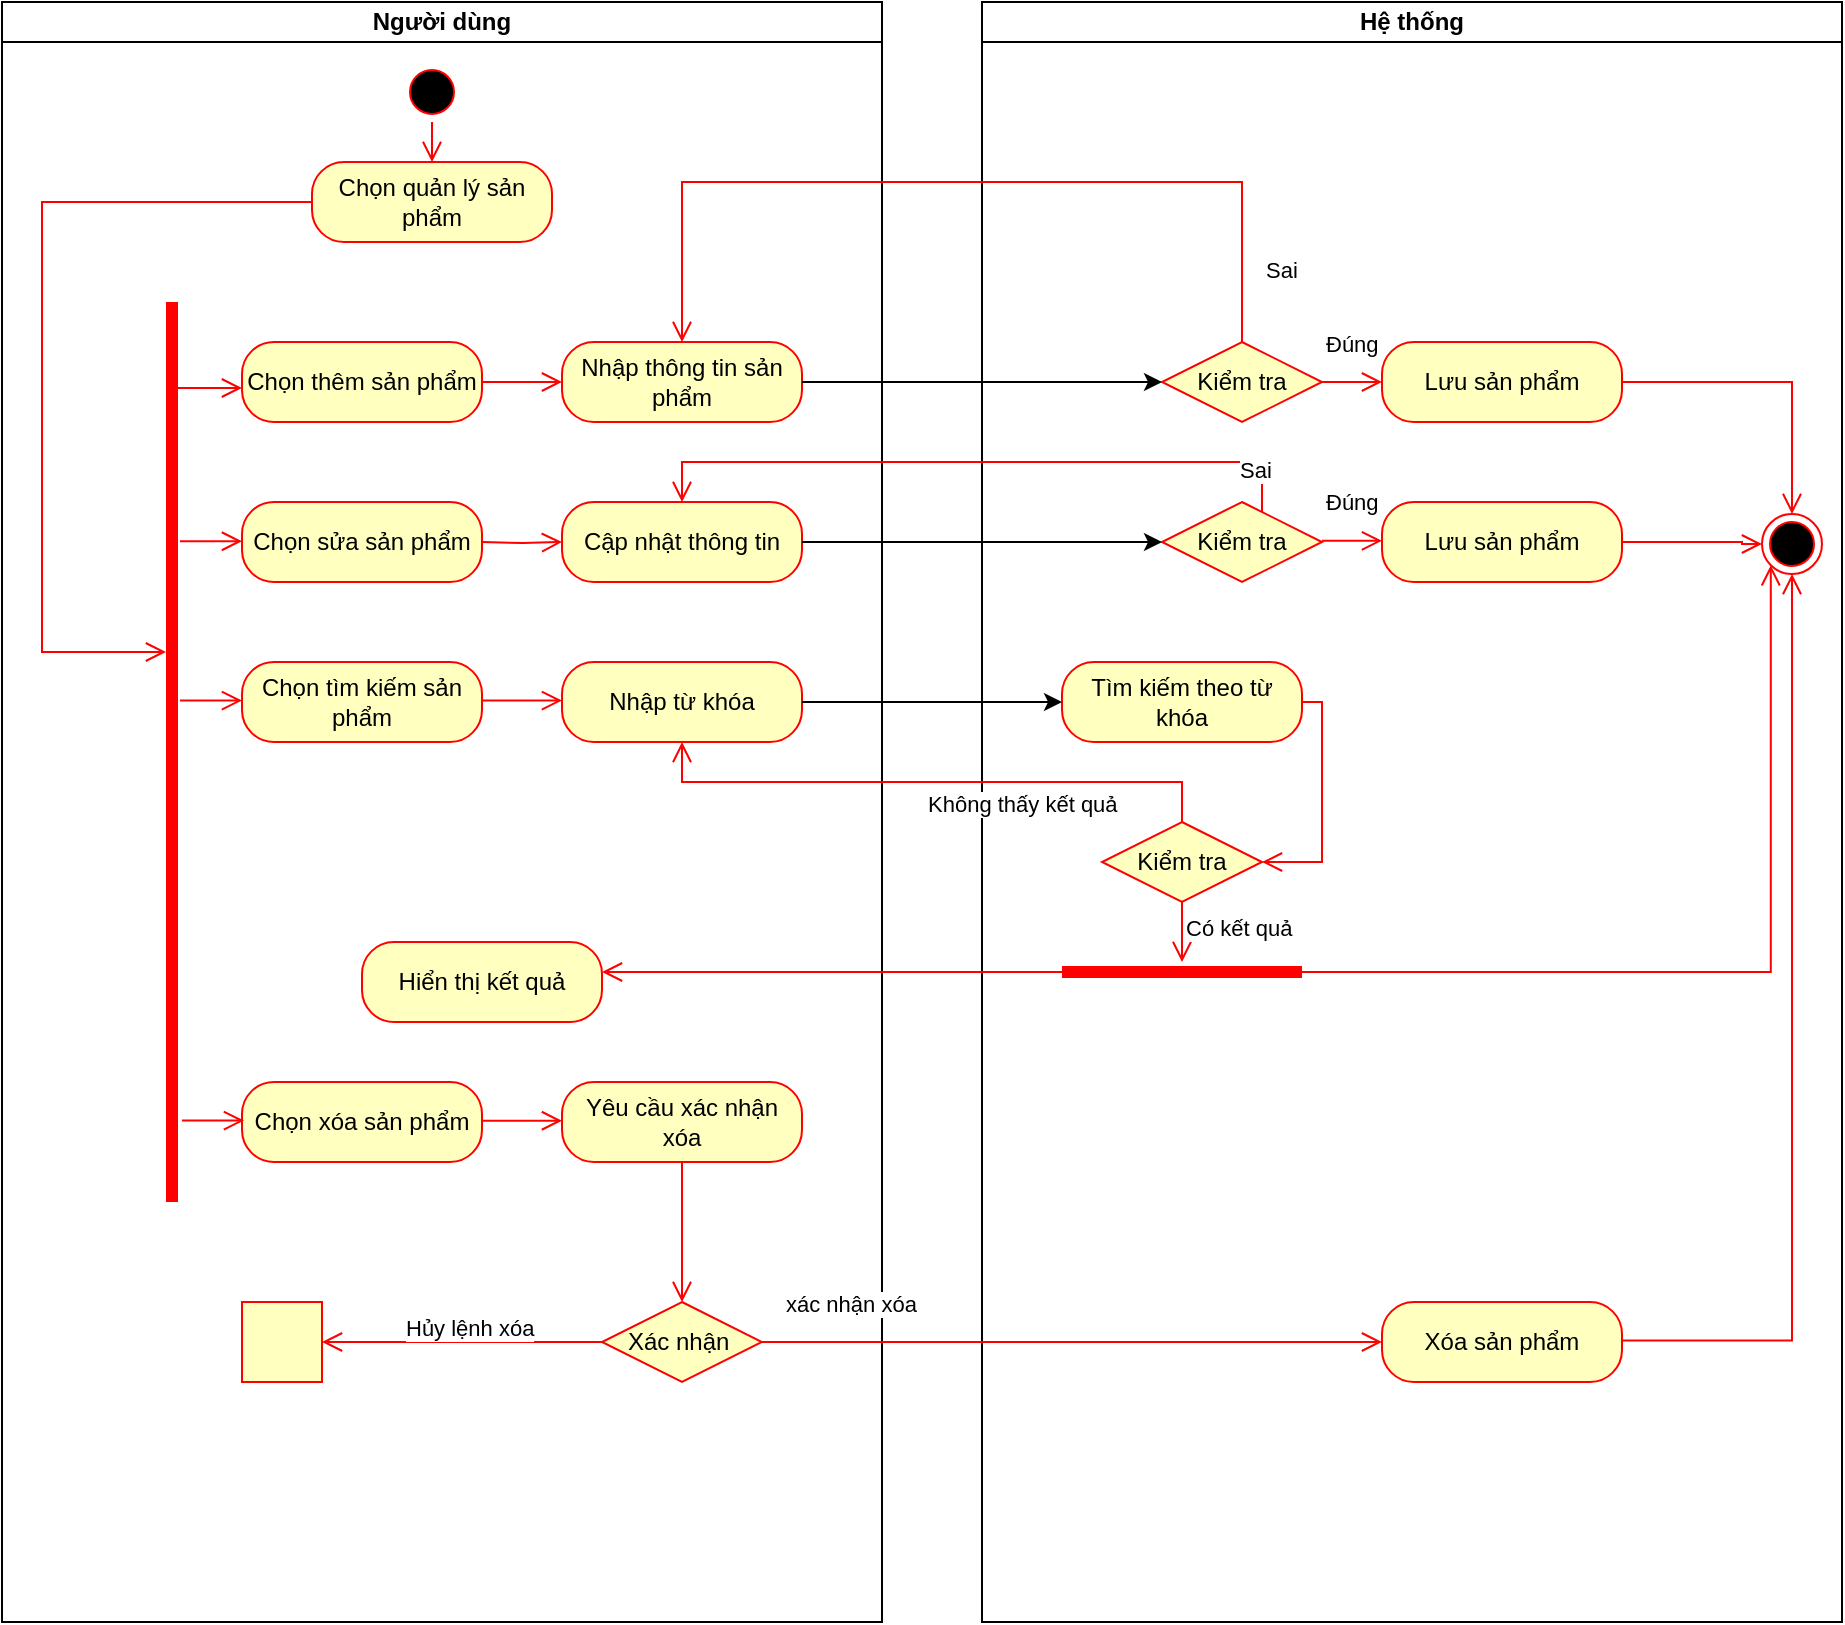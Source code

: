 <mxfile version="22.0.8" type="device">
  <diagram name="Page-1" id="ZyghO3sOuhr2OiNMPzg8">
    <mxGraphModel dx="1342" dy="715" grid="1" gridSize="10" guides="1" tooltips="1" connect="1" arrows="1" fold="1" page="1" pageScale="1" pageWidth="850" pageHeight="1100" math="0" shadow="0">
      <root>
        <mxCell id="0" />
        <mxCell id="1" parent="0" />
        <mxCell id="6VNyGEj36Ovh0qovXNqy-1" value="Người dùng" style="swimlane;startSize=20;whiteSpace=wrap;html=1;" parent="1" vertex="1">
          <mxGeometry x="40" y="30" width="440" height="810" as="geometry">
            <mxRectangle x="120" y="80" width="110" height="30" as="alternateBounds" />
          </mxGeometry>
        </mxCell>
        <mxCell id="6VNyGEj36Ovh0qovXNqy-2" value="" style="ellipse;html=1;shape=startState;fillColor=#000000;strokeColor=#ff0000;" parent="6VNyGEj36Ovh0qovXNqy-1" vertex="1">
          <mxGeometry x="200" y="30" width="30" height="30" as="geometry" />
        </mxCell>
        <mxCell id="6VNyGEj36Ovh0qovXNqy-3" value="" style="edgeStyle=orthogonalEdgeStyle;html=1;verticalAlign=bottom;endArrow=open;endSize=8;strokeColor=#ff0000;rounded=0;" parent="6VNyGEj36Ovh0qovXNqy-1" source="6VNyGEj36Ovh0qovXNqy-2" edge="1">
          <mxGeometry relative="1" as="geometry">
            <mxPoint x="215" y="80" as="targetPoint" />
          </mxGeometry>
        </mxCell>
        <mxCell id="6VNyGEj36Ovh0qovXNqy-4" value="Chọn quản lý sản phẩm" style="rounded=1;whiteSpace=wrap;html=1;arcSize=40;fontColor=#000000;fillColor=#ffffc0;strokeColor=#ff0000;" parent="6VNyGEj36Ovh0qovXNqy-1" vertex="1">
          <mxGeometry x="155" y="80" width="120" height="40" as="geometry" />
        </mxCell>
        <mxCell id="6VNyGEj36Ovh0qovXNqy-5" value="" style="shape=line;html=1;strokeWidth=6;strokeColor=#ff0000;direction=south;" parent="6VNyGEj36Ovh0qovXNqy-1" vertex="1">
          <mxGeometry x="80" y="150" width="10" height="450" as="geometry" />
        </mxCell>
        <mxCell id="6VNyGEj36Ovh0qovXNqy-6" value="" style="edgeStyle=orthogonalEdgeStyle;html=1;verticalAlign=bottom;endArrow=open;endSize=8;strokeColor=#ff0000;rounded=0;exitX=0;exitY=0.5;exitDx=0;exitDy=0;" parent="6VNyGEj36Ovh0qovXNqy-1" source="6VNyGEj36Ovh0qovXNqy-4" edge="1">
          <mxGeometry relative="1" as="geometry">
            <mxPoint x="82" y="325" as="targetPoint" />
            <mxPoint x="540" y="190" as="sourcePoint" />
            <Array as="points">
              <mxPoint x="20" y="100" />
              <mxPoint x="20" y="325" />
            </Array>
          </mxGeometry>
        </mxCell>
        <mxCell id="6VNyGEj36Ovh0qovXNqy-7" value="Chọn thêm sản phẩm" style="rounded=1;whiteSpace=wrap;html=1;arcSize=40;fontColor=#000000;fillColor=#ffffc0;strokeColor=#ff0000;" parent="6VNyGEj36Ovh0qovXNqy-1" vertex="1">
          <mxGeometry x="120" y="170" width="120" height="40" as="geometry" />
        </mxCell>
        <mxCell id="6VNyGEj36Ovh0qovXNqy-9" value="Chọn xóa sản phẩm" style="rounded=1;whiteSpace=wrap;html=1;arcSize=40;fontColor=#000000;fillColor=#ffffc0;strokeColor=#ff0000;" parent="6VNyGEj36Ovh0qovXNqy-1" vertex="1">
          <mxGeometry x="120" y="540" width="120" height="40" as="geometry" />
        </mxCell>
        <mxCell id="6VNyGEj36Ovh0qovXNqy-10" value="" style="edgeStyle=orthogonalEdgeStyle;html=1;verticalAlign=bottom;endArrow=open;endSize=8;strokeColor=#ff0000;rounded=0;" parent="6VNyGEj36Ovh0qovXNqy-1" edge="1">
          <mxGeometry relative="1" as="geometry">
            <mxPoint x="120" y="193" as="targetPoint" />
            <mxPoint x="85" y="193" as="sourcePoint" />
            <Array as="points">
              <mxPoint x="89" y="193" />
              <mxPoint x="105" y="193" />
              <mxPoint x="120" y="194" />
            </Array>
          </mxGeometry>
        </mxCell>
        <mxCell id="6VNyGEj36Ovh0qovXNqy-13" value="Nhập thông tin sản phẩm" style="rounded=1;whiteSpace=wrap;html=1;arcSize=40;fontColor=#000000;fillColor=#ffffc0;strokeColor=#ff0000;" parent="6VNyGEj36Ovh0qovXNqy-1" vertex="1">
          <mxGeometry x="280" y="170" width="120" height="40" as="geometry" />
        </mxCell>
        <mxCell id="6VNyGEj36Ovh0qovXNqy-14" value="" style="edgeStyle=orthogonalEdgeStyle;html=1;verticalAlign=bottom;endArrow=open;endSize=8;strokeColor=#ff0000;rounded=0;exitX=1;exitY=0.5;exitDx=0;exitDy=0;entryX=0;entryY=0.5;entryDx=0;entryDy=0;" parent="6VNyGEj36Ovh0qovXNqy-1" source="6VNyGEj36Ovh0qovXNqy-7" target="6VNyGEj36Ovh0qovXNqy-13" edge="1">
          <mxGeometry relative="1" as="geometry">
            <mxPoint x="130" y="203" as="targetPoint" />
            <mxPoint x="99" y="203" as="sourcePoint" />
          </mxGeometry>
        </mxCell>
        <mxCell id="6VNyGEj36Ovh0qovXNqy-15" value="" style="edgeStyle=orthogonalEdgeStyle;html=1;verticalAlign=bottom;endArrow=open;endSize=8;strokeColor=#ff0000;rounded=0;exitX=1;exitY=0.5;exitDx=0;exitDy=0;entryX=0;entryY=0.5;entryDx=0;entryDy=0;" parent="6VNyGEj36Ovh0qovXNqy-1" target="6VNyGEj36Ovh0qovXNqy-16" edge="1">
          <mxGeometry relative="1" as="geometry">
            <mxPoint x="130" y="283" as="targetPoint" />
            <mxPoint x="240" y="270" as="sourcePoint" />
          </mxGeometry>
        </mxCell>
        <mxCell id="6VNyGEj36Ovh0qovXNqy-16" value="Cập nhật thông tin" style="rounded=1;whiteSpace=wrap;html=1;arcSize=40;fontColor=#000000;fillColor=#ffffc0;strokeColor=#ff0000;" parent="6VNyGEj36Ovh0qovXNqy-1" vertex="1">
          <mxGeometry x="280" y="250" width="120" height="40" as="geometry" />
        </mxCell>
        <mxCell id="6VNyGEj36Ovh0qovXNqy-17" value="" style="edgeStyle=orthogonalEdgeStyle;html=1;verticalAlign=bottom;endArrow=open;endSize=8;strokeColor=#ff0000;rounded=0;entryX=0.5;entryY=0;entryDx=0;entryDy=0;exitX=0.5;exitY=1;exitDx=0;exitDy=0;" parent="6VNyGEj36Ovh0qovXNqy-1" source="6VNyGEj36Ovh0qovXNqy-20" edge="1">
          <mxGeometry relative="1" as="geometry">
            <mxPoint x="340" y="650" as="targetPoint" />
            <mxPoint x="200" y="570" as="sourcePoint" />
          </mxGeometry>
        </mxCell>
        <mxCell id="6VNyGEj36Ovh0qovXNqy-20" value="Yêu cầu xác nhận xóa" style="rounded=1;whiteSpace=wrap;html=1;arcSize=40;fontColor=#000000;fillColor=#ffffc0;strokeColor=#ff0000;" parent="6VNyGEj36Ovh0qovXNqy-1" vertex="1">
          <mxGeometry x="280" y="540" width="120" height="40" as="geometry" />
        </mxCell>
        <mxCell id="6VNyGEj36Ovh0qovXNqy-44" value="" style="edgeStyle=orthogonalEdgeStyle;html=1;verticalAlign=bottom;endArrow=open;endSize=8;strokeColor=#ff0000;rounded=0;exitX=0.119;exitY=0.125;exitDx=0;exitDy=0;exitPerimeter=0;" parent="6VNyGEj36Ovh0qovXNqy-1" edge="1">
          <mxGeometry relative="1" as="geometry">
            <mxPoint x="120" y="269.63" as="targetPoint" />
            <mxPoint x="89" y="269.63" as="sourcePoint" />
          </mxGeometry>
        </mxCell>
        <mxCell id="6VNyGEj36Ovh0qovXNqy-45" value="Chọn sửa sản phẩm" style="rounded=1;whiteSpace=wrap;html=1;arcSize=40;fontColor=#000000;fillColor=#ffffc0;strokeColor=#ff0000;" parent="6VNyGEj36Ovh0qovXNqy-1" vertex="1">
          <mxGeometry x="120" y="250" width="120" height="40" as="geometry" />
        </mxCell>
        <mxCell id="6VNyGEj36Ovh0qovXNqy-49" value="" style="edgeStyle=orthogonalEdgeStyle;html=1;verticalAlign=bottom;endArrow=open;endSize=8;strokeColor=#ff0000;rounded=0;exitX=0.119;exitY=0.125;exitDx=0;exitDy=0;exitPerimeter=0;" parent="6VNyGEj36Ovh0qovXNqy-1" edge="1">
          <mxGeometry relative="1" as="geometry">
            <mxPoint x="121" y="559.29" as="targetPoint" />
            <mxPoint x="90" y="559.29" as="sourcePoint" />
          </mxGeometry>
        </mxCell>
        <mxCell id="6VNyGEj36Ovh0qovXNqy-51" value="Chọn tìm kiếm sản phẩm" style="rounded=1;whiteSpace=wrap;html=1;arcSize=40;fontColor=#000000;fillColor=#ffffc0;strokeColor=#ff0000;" parent="6VNyGEj36Ovh0qovXNqy-1" vertex="1">
          <mxGeometry x="120" y="330" width="120" height="40" as="geometry" />
        </mxCell>
        <mxCell id="6VNyGEj36Ovh0qovXNqy-53" value="Nhập từ khóa" style="rounded=1;whiteSpace=wrap;html=1;arcSize=40;fontColor=#000000;fillColor=#ffffc0;strokeColor=#ff0000;" parent="6VNyGEj36Ovh0qovXNqy-1" vertex="1">
          <mxGeometry x="280" y="330" width="120" height="40" as="geometry" />
        </mxCell>
        <mxCell id="6VNyGEj36Ovh0qovXNqy-61" value="" style="edgeStyle=orthogonalEdgeStyle;html=1;verticalAlign=bottom;endArrow=open;endSize=8;strokeColor=#ff0000;rounded=0;exitX=1;exitY=0.5;exitDx=0;exitDy=0;entryX=0;entryY=0.5;entryDx=0;entryDy=0;" parent="6VNyGEj36Ovh0qovXNqy-1" edge="1">
          <mxGeometry relative="1" as="geometry">
            <mxPoint x="280" y="349.29" as="targetPoint" />
            <mxPoint x="240" y="349.29" as="sourcePoint" />
          </mxGeometry>
        </mxCell>
        <mxCell id="6VNyGEj36Ovh0qovXNqy-62" value="" style="edgeStyle=orthogonalEdgeStyle;html=1;verticalAlign=bottom;endArrow=open;endSize=8;strokeColor=#ff0000;rounded=0;exitX=0.119;exitY=0.125;exitDx=0;exitDy=0;exitPerimeter=0;" parent="6VNyGEj36Ovh0qovXNqy-1" edge="1">
          <mxGeometry relative="1" as="geometry">
            <mxPoint x="120" y="349.29" as="targetPoint" />
            <mxPoint x="89" y="349.29" as="sourcePoint" />
          </mxGeometry>
        </mxCell>
        <mxCell id="TMGmHFBBDn-oq1mOfAuP-1" value="" style="edgeStyle=orthogonalEdgeStyle;html=1;verticalAlign=bottom;endArrow=open;endSize=8;strokeColor=#ff0000;rounded=0;exitX=1;exitY=0.5;exitDx=0;exitDy=0;entryX=0;entryY=0.5;entryDx=0;entryDy=0;" parent="6VNyGEj36Ovh0qovXNqy-1" edge="1">
          <mxGeometry relative="1" as="geometry">
            <mxPoint x="280" y="559.38" as="targetPoint" />
            <mxPoint x="240" y="559.38" as="sourcePoint" />
          </mxGeometry>
        </mxCell>
        <mxCell id="TMGmHFBBDn-oq1mOfAuP-6" value="" style="whiteSpace=wrap;html=1;fillColor=#ffffc0;strokeColor=#ff0000;fontColor=#000000;" parent="6VNyGEj36Ovh0qovXNqy-1" vertex="1">
          <mxGeometry x="120" y="650" width="40" height="40" as="geometry" />
        </mxCell>
        <mxCell id="TMGmHFBBDn-oq1mOfAuP-10" value="Xác nhận&amp;nbsp;" style="rhombus;whiteSpace=wrap;html=1;fontColor=#000000;fillColor=#ffffc0;strokeColor=#ff0000;direction=east;" parent="6VNyGEj36Ovh0qovXNqy-1" vertex="1">
          <mxGeometry x="300" y="650" width="80" height="40" as="geometry" />
        </mxCell>
        <mxCell id="TMGmHFBBDn-oq1mOfAuP-12" value="Hủy lệnh xóa" style="edgeStyle=orthogonalEdgeStyle;html=1;align=left;verticalAlign=top;endArrow=open;endSize=8;strokeColor=#ff0000;rounded=0;exitX=0;exitY=0.5;exitDx=0;exitDy=0;entryX=1;entryY=0.5;entryDx=0;entryDy=0;" parent="6VNyGEj36Ovh0qovXNqy-1" source="TMGmHFBBDn-oq1mOfAuP-10" target="TMGmHFBBDn-oq1mOfAuP-6" edge="1">
          <mxGeometry x="0.429" y="-20" relative="1" as="geometry">
            <mxPoint x="330" y="770" as="targetPoint" />
            <mxPoint as="offset" />
          </mxGeometry>
        </mxCell>
        <mxCell id="BrA8pzXITfDTqZ-p-INf-4" value="Hiển thị kết quả" style="rounded=1;whiteSpace=wrap;html=1;arcSize=40;fontColor=#000000;fillColor=#ffffc0;strokeColor=#ff0000;" vertex="1" parent="6VNyGEj36Ovh0qovXNqy-1">
          <mxGeometry x="180" y="470" width="120" height="40" as="geometry" />
        </mxCell>
        <mxCell id="6VNyGEj36Ovh0qovXNqy-21" value="Hệ thống" style="swimlane;startSize=20;whiteSpace=wrap;html=1;" parent="1" vertex="1">
          <mxGeometry x="530" y="30" width="430" height="810" as="geometry">
            <mxRectangle x="400" y="80" width="90" height="30" as="alternateBounds" />
          </mxGeometry>
        </mxCell>
        <mxCell id="6VNyGEj36Ovh0qovXNqy-22" value="" style="ellipse;html=1;shape=endState;fillColor=#000000;strokeColor=#ff0000;" parent="6VNyGEj36Ovh0qovXNqy-21" vertex="1">
          <mxGeometry x="390" y="256" width="30" height="30" as="geometry" />
        </mxCell>
        <mxCell id="6VNyGEj36Ovh0qovXNqy-24" value="Kiểm tra" style="rhombus;whiteSpace=wrap;html=1;fontColor=#000000;fillColor=#ffffc0;strokeColor=#ff0000;" parent="6VNyGEj36Ovh0qovXNqy-21" vertex="1">
          <mxGeometry x="90" y="170" width="80" height="40" as="geometry" />
        </mxCell>
        <mxCell id="6VNyGEj36Ovh0qovXNqy-25" value="Đúng" style="edgeStyle=orthogonalEdgeStyle;html=1;align=left;verticalAlign=bottom;endArrow=open;endSize=8;strokeColor=#ff0000;rounded=0;entryX=0;entryY=0.5;entryDx=0;entryDy=0;exitX=1;exitY=0.5;exitDx=0;exitDy=0;" parent="6VNyGEj36Ovh0qovXNqy-21" source="6VNyGEj36Ovh0qovXNqy-24" target="6VNyGEj36Ovh0qovXNqy-26" edge="1">
          <mxGeometry x="-1" y="10" relative="1" as="geometry">
            <mxPoint x="130" y="330" as="targetPoint" />
            <Array as="points">
              <mxPoint x="200" y="190" />
            </Array>
            <mxPoint as="offset" />
          </mxGeometry>
        </mxCell>
        <mxCell id="6VNyGEj36Ovh0qovXNqy-26" value="Lưu sản phẩm" style="rounded=1;whiteSpace=wrap;html=1;arcSize=40;fontColor=#000000;fillColor=#ffffc0;strokeColor=#ff0000;" parent="6VNyGEj36Ovh0qovXNqy-21" vertex="1">
          <mxGeometry x="200" y="170" width="120" height="40" as="geometry" />
        </mxCell>
        <mxCell id="6VNyGEj36Ovh0qovXNqy-28" value="Kiểm tra" style="rhombus;whiteSpace=wrap;html=1;fontColor=#000000;fillColor=#ffffc0;strokeColor=#ff0000;" parent="6VNyGEj36Ovh0qovXNqy-21" vertex="1">
          <mxGeometry x="90" y="250" width="80" height="40" as="geometry" />
        </mxCell>
        <mxCell id="6VNyGEj36Ovh0qovXNqy-33" value="Xóa sản phẩm" style="rounded=1;whiteSpace=wrap;html=1;arcSize=40;fontColor=#000000;fillColor=#ffffc0;strokeColor=#ff0000;" parent="6VNyGEj36Ovh0qovXNqy-21" vertex="1">
          <mxGeometry x="200" y="650" width="120" height="40" as="geometry" />
        </mxCell>
        <mxCell id="6VNyGEj36Ovh0qovXNqy-34" value="" style="edgeStyle=orthogonalEdgeStyle;html=1;align=left;verticalAlign=bottom;endArrow=open;endSize=8;strokeColor=#ff0000;rounded=0;exitX=1;exitY=0.5;exitDx=0;exitDy=0;" parent="6VNyGEj36Ovh0qovXNqy-21" source="6VNyGEj36Ovh0qovXNqy-26" edge="1">
          <mxGeometry x="-1" y="10" relative="1" as="geometry">
            <mxPoint x="405" y="256" as="targetPoint" />
            <mxPoint x="320" y="131" as="sourcePoint" />
            <Array as="points">
              <mxPoint x="405" y="190" />
            </Array>
            <mxPoint as="offset" />
          </mxGeometry>
        </mxCell>
        <mxCell id="6VNyGEj36Ovh0qovXNqy-35" value="" style="edgeStyle=orthogonalEdgeStyle;html=1;align=left;verticalAlign=bottom;endArrow=open;endSize=8;strokeColor=#ff0000;rounded=0;entryX=0;entryY=0.5;entryDx=0;entryDy=0;exitX=1;exitY=0.5;exitDx=0;exitDy=0;" parent="6VNyGEj36Ovh0qovXNqy-21" source="6VNyGEj36Ovh0qovXNqy-48" target="6VNyGEj36Ovh0qovXNqy-22" edge="1">
          <mxGeometry x="-1" y="10" relative="1" as="geometry">
            <mxPoint x="380" y="329.29" as="targetPoint" />
            <mxPoint x="330" y="330" as="sourcePoint" />
            <Array as="points">
              <mxPoint x="380" y="271" />
            </Array>
            <mxPoint as="offset" />
          </mxGeometry>
        </mxCell>
        <mxCell id="6VNyGEj36Ovh0qovXNqy-36" value="" style="edgeStyle=orthogonalEdgeStyle;html=1;align=left;verticalAlign=bottom;endArrow=open;endSize=8;strokeColor=#ff0000;rounded=0;entryX=0.5;entryY=1;entryDx=0;entryDy=0;exitX=1;exitY=0.482;exitDx=0;exitDy=0;exitPerimeter=0;" parent="6VNyGEj36Ovh0qovXNqy-21" source="6VNyGEj36Ovh0qovXNqy-33" target="6VNyGEj36Ovh0qovXNqy-22" edge="1">
          <mxGeometry x="-1" y="10" relative="1" as="geometry">
            <mxPoint x="380" y="609.29" as="targetPoint" />
            <mxPoint x="330" y="610" as="sourcePoint" />
            <Array as="points" />
            <mxPoint as="offset" />
          </mxGeometry>
        </mxCell>
        <mxCell id="6VNyGEj36Ovh0qovXNqy-47" value="Đúng" style="edgeStyle=orthogonalEdgeStyle;html=1;align=left;verticalAlign=bottom;endArrow=open;endSize=8;strokeColor=#ff0000;rounded=0;entryX=0;entryY=0.5;entryDx=0;entryDy=0;exitX=1;exitY=0.5;exitDx=0;exitDy=0;" parent="6VNyGEj36Ovh0qovXNqy-21" edge="1">
          <mxGeometry x="-1" y="10" relative="1" as="geometry">
            <mxPoint x="200" y="269.38" as="targetPoint" />
            <mxPoint x="170" y="269.38" as="sourcePoint" />
            <Array as="points">
              <mxPoint x="200" y="269.38" />
            </Array>
            <mxPoint as="offset" />
          </mxGeometry>
        </mxCell>
        <mxCell id="6VNyGEj36Ovh0qovXNqy-48" value="Lưu sản phẩm" style="rounded=1;whiteSpace=wrap;html=1;arcSize=40;fontColor=#000000;fillColor=#ffffc0;strokeColor=#ff0000;" parent="6VNyGEj36Ovh0qovXNqy-21" vertex="1">
          <mxGeometry x="200" y="250" width="120" height="40" as="geometry" />
        </mxCell>
        <mxCell id="6VNyGEj36Ovh0qovXNqy-54" value="Tìm kiếm theo từ khóa" style="rounded=1;whiteSpace=wrap;html=1;arcSize=40;fontColor=#000000;fillColor=#ffffc0;strokeColor=#ff0000;" parent="6VNyGEj36Ovh0qovXNqy-21" vertex="1">
          <mxGeometry x="40" y="330" width="120" height="40" as="geometry" />
        </mxCell>
        <mxCell id="6VNyGEj36Ovh0qovXNqy-63" value="Kiểm tra" style="rhombus;whiteSpace=wrap;html=1;fontColor=#000000;fillColor=#ffffc0;strokeColor=#ff0000;" parent="6VNyGEj36Ovh0qovXNqy-21" vertex="1">
          <mxGeometry x="60" y="410" width="80" height="40" as="geometry" />
        </mxCell>
        <mxCell id="6VNyGEj36Ovh0qovXNqy-67" value="" style="edgeStyle=orthogonalEdgeStyle;html=1;verticalAlign=bottom;endArrow=open;endSize=8;strokeColor=#ff0000;rounded=0;exitX=1;exitY=0.5;exitDx=0;exitDy=0;entryX=1;entryY=0.5;entryDx=0;entryDy=0;" parent="6VNyGEj36Ovh0qovXNqy-21" source="6VNyGEj36Ovh0qovXNqy-54" target="6VNyGEj36Ovh0qovXNqy-63" edge="1">
          <mxGeometry relative="1" as="geometry">
            <mxPoint x="220" y="380" as="targetPoint" />
            <mxPoint x="180" y="380" as="sourcePoint" />
          </mxGeometry>
        </mxCell>
        <mxCell id="BrA8pzXITfDTqZ-p-INf-1" value="" style="shape=line;html=1;strokeWidth=6;strokeColor=#ff0000;" vertex="1" parent="6VNyGEj36Ovh0qovXNqy-21">
          <mxGeometry x="40" y="480" width="120" height="10" as="geometry" />
        </mxCell>
        <mxCell id="BrA8pzXITfDTqZ-p-INf-2" value="" style="edgeStyle=orthogonalEdgeStyle;html=1;verticalAlign=bottom;endArrow=open;endSize=8;strokeColor=#ff0000;rounded=0;entryX=0;entryY=1;entryDx=0;entryDy=0;" edge="1" source="BrA8pzXITfDTqZ-p-INf-1" parent="6VNyGEj36Ovh0qovXNqy-21" target="6VNyGEj36Ovh0qovXNqy-22">
          <mxGeometry relative="1" as="geometry">
            <mxPoint x="60" y="560" as="targetPoint" />
          </mxGeometry>
        </mxCell>
        <mxCell id="6VNyGEj36Ovh0qovXNqy-37" value="" style="edgeStyle=orthogonalEdgeStyle;html=1;verticalAlign=bottom;endArrow=open;endSize=8;strokeColor=#ff0000;rounded=0;entryX=0.499;entryY=0.433;entryDx=0;entryDy=0;entryPerimeter=0;" parent="1" edge="1">
          <mxGeometry relative="1" as="geometry">
            <mxPoint x="579.64" y="259.33" as="targetPoint" />
            <mxPoint x="580" y="260" as="sourcePoint" />
          </mxGeometry>
        </mxCell>
        <mxCell id="6VNyGEj36Ovh0qovXNqy-38" value="" style="edgeStyle=orthogonalEdgeStyle;rounded=0;orthogonalLoop=1;jettySize=auto;html=1;" parent="1" source="6VNyGEj36Ovh0qovXNqy-13" edge="1">
          <mxGeometry relative="1" as="geometry">
            <mxPoint x="620" y="220" as="targetPoint" />
          </mxGeometry>
        </mxCell>
        <mxCell id="6VNyGEj36Ovh0qovXNqy-39" value="Sai" style="edgeStyle=orthogonalEdgeStyle;html=1;align=left;verticalAlign=top;endArrow=open;endSize=8;strokeColor=#ff0000;rounded=0;entryX=0.5;entryY=0;entryDx=0;entryDy=0;" parent="1" source="6VNyGEj36Ovh0qovXNqy-24" target="6VNyGEj36Ovh0qovXNqy-13" edge="1">
          <mxGeometry x="-0.773" y="-10" relative="1" as="geometry">
            <mxPoint x="650" y="130" as="targetPoint" />
            <Array as="points">
              <mxPoint x="660" y="120" />
              <mxPoint x="380" y="120" />
            </Array>
            <mxPoint y="1" as="offset" />
          </mxGeometry>
        </mxCell>
        <mxCell id="6VNyGEj36Ovh0qovXNqy-29" value="Sai" style="edgeStyle=orthogonalEdgeStyle;html=1;align=left;verticalAlign=top;endArrow=open;endSize=8;strokeColor=#ff0000;rounded=0;entryX=0.5;entryY=0;entryDx=0;entryDy=0;" parent="1" source="6VNyGEj36Ovh0qovXNqy-28" target="6VNyGEj36Ovh0qovXNqy-16" edge="1">
          <mxGeometry x="-0.773" y="-10" relative="1" as="geometry">
            <mxPoint x="390" y="340" as="targetPoint" />
            <Array as="points">
              <mxPoint x="670" y="260" />
              <mxPoint x="380" y="260" />
            </Array>
            <mxPoint y="1" as="offset" />
          </mxGeometry>
        </mxCell>
        <mxCell id="6VNyGEj36Ovh0qovXNqy-27" value="" style="edgeStyle=orthogonalEdgeStyle;rounded=0;orthogonalLoop=1;jettySize=auto;html=1;" parent="1" edge="1">
          <mxGeometry relative="1" as="geometry">
            <mxPoint x="440" y="300" as="sourcePoint" />
            <mxPoint x="620" y="300" as="targetPoint" />
          </mxGeometry>
        </mxCell>
        <mxCell id="6VNyGEj36Ovh0qovXNqy-55" value="" style="edgeStyle=orthogonalEdgeStyle;rounded=0;orthogonalLoop=1;jettySize=auto;html=1;" parent="1" source="6VNyGEj36Ovh0qovXNqy-53" target="6VNyGEj36Ovh0qovXNqy-54" edge="1">
          <mxGeometry relative="1" as="geometry" />
        </mxCell>
        <mxCell id="6VNyGEj36Ovh0qovXNqy-65" value="Có kết quả" style="edgeStyle=orthogonalEdgeStyle;html=1;align=left;verticalAlign=top;endArrow=open;endSize=8;strokeColor=#ff0000;rounded=0;" parent="1" source="6VNyGEj36Ovh0qovXNqy-63" edge="1">
          <mxGeometry x="-1" relative="1" as="geometry">
            <mxPoint x="630" y="510" as="targetPoint" />
            <Array as="points">
              <mxPoint x="630" y="490" />
            </Array>
          </mxGeometry>
        </mxCell>
        <mxCell id="6VNyGEj36Ovh0qovXNqy-64" value="Không thấy kết quả" style="edgeStyle=orthogonalEdgeStyle;html=1;align=left;verticalAlign=bottom;endArrow=open;endSize=8;strokeColor=#ff0000;rounded=0;entryX=0.5;entryY=1;entryDx=0;entryDy=0;exitX=0.5;exitY=0;exitDx=0;exitDy=0;" parent="1" source="6VNyGEj36Ovh0qovXNqy-63" target="6VNyGEj36Ovh0qovXNqy-53" edge="1">
          <mxGeometry x="0.035" y="20" relative="1" as="geometry">
            <mxPoint x="890" y="420" as="targetPoint" />
            <mxPoint x="1" as="offset" />
          </mxGeometry>
        </mxCell>
        <mxCell id="TMGmHFBBDn-oq1mOfAuP-11" value="xác nhận xóa" style="edgeStyle=orthogonalEdgeStyle;html=1;align=left;verticalAlign=bottom;endArrow=open;endSize=8;strokeColor=#ff0000;rounded=0;entryX=0;entryY=0.5;entryDx=0;entryDy=0;" parent="1" source="TMGmHFBBDn-oq1mOfAuP-10" target="6VNyGEj36Ovh0qovXNqy-33" edge="1">
          <mxGeometry x="-0.935" y="10" relative="1" as="geometry">
            <mxPoint x="510" y="720" as="targetPoint" />
            <mxPoint as="offset" />
          </mxGeometry>
        </mxCell>
        <mxCell id="BrA8pzXITfDTqZ-p-INf-3" value="" style="edgeStyle=orthogonalEdgeStyle;html=1;verticalAlign=bottom;endArrow=open;endSize=8;strokeColor=#ff0000;rounded=0;exitX=0;exitY=0.5;exitDx=0;exitDy=0;exitPerimeter=0;" edge="1" parent="1" source="BrA8pzXITfDTqZ-p-INf-1">
          <mxGeometry relative="1" as="geometry">
            <mxPoint x="340" y="515" as="targetPoint" />
            <mxPoint x="390" y="620" as="sourcePoint" />
          </mxGeometry>
        </mxCell>
      </root>
    </mxGraphModel>
  </diagram>
</mxfile>
